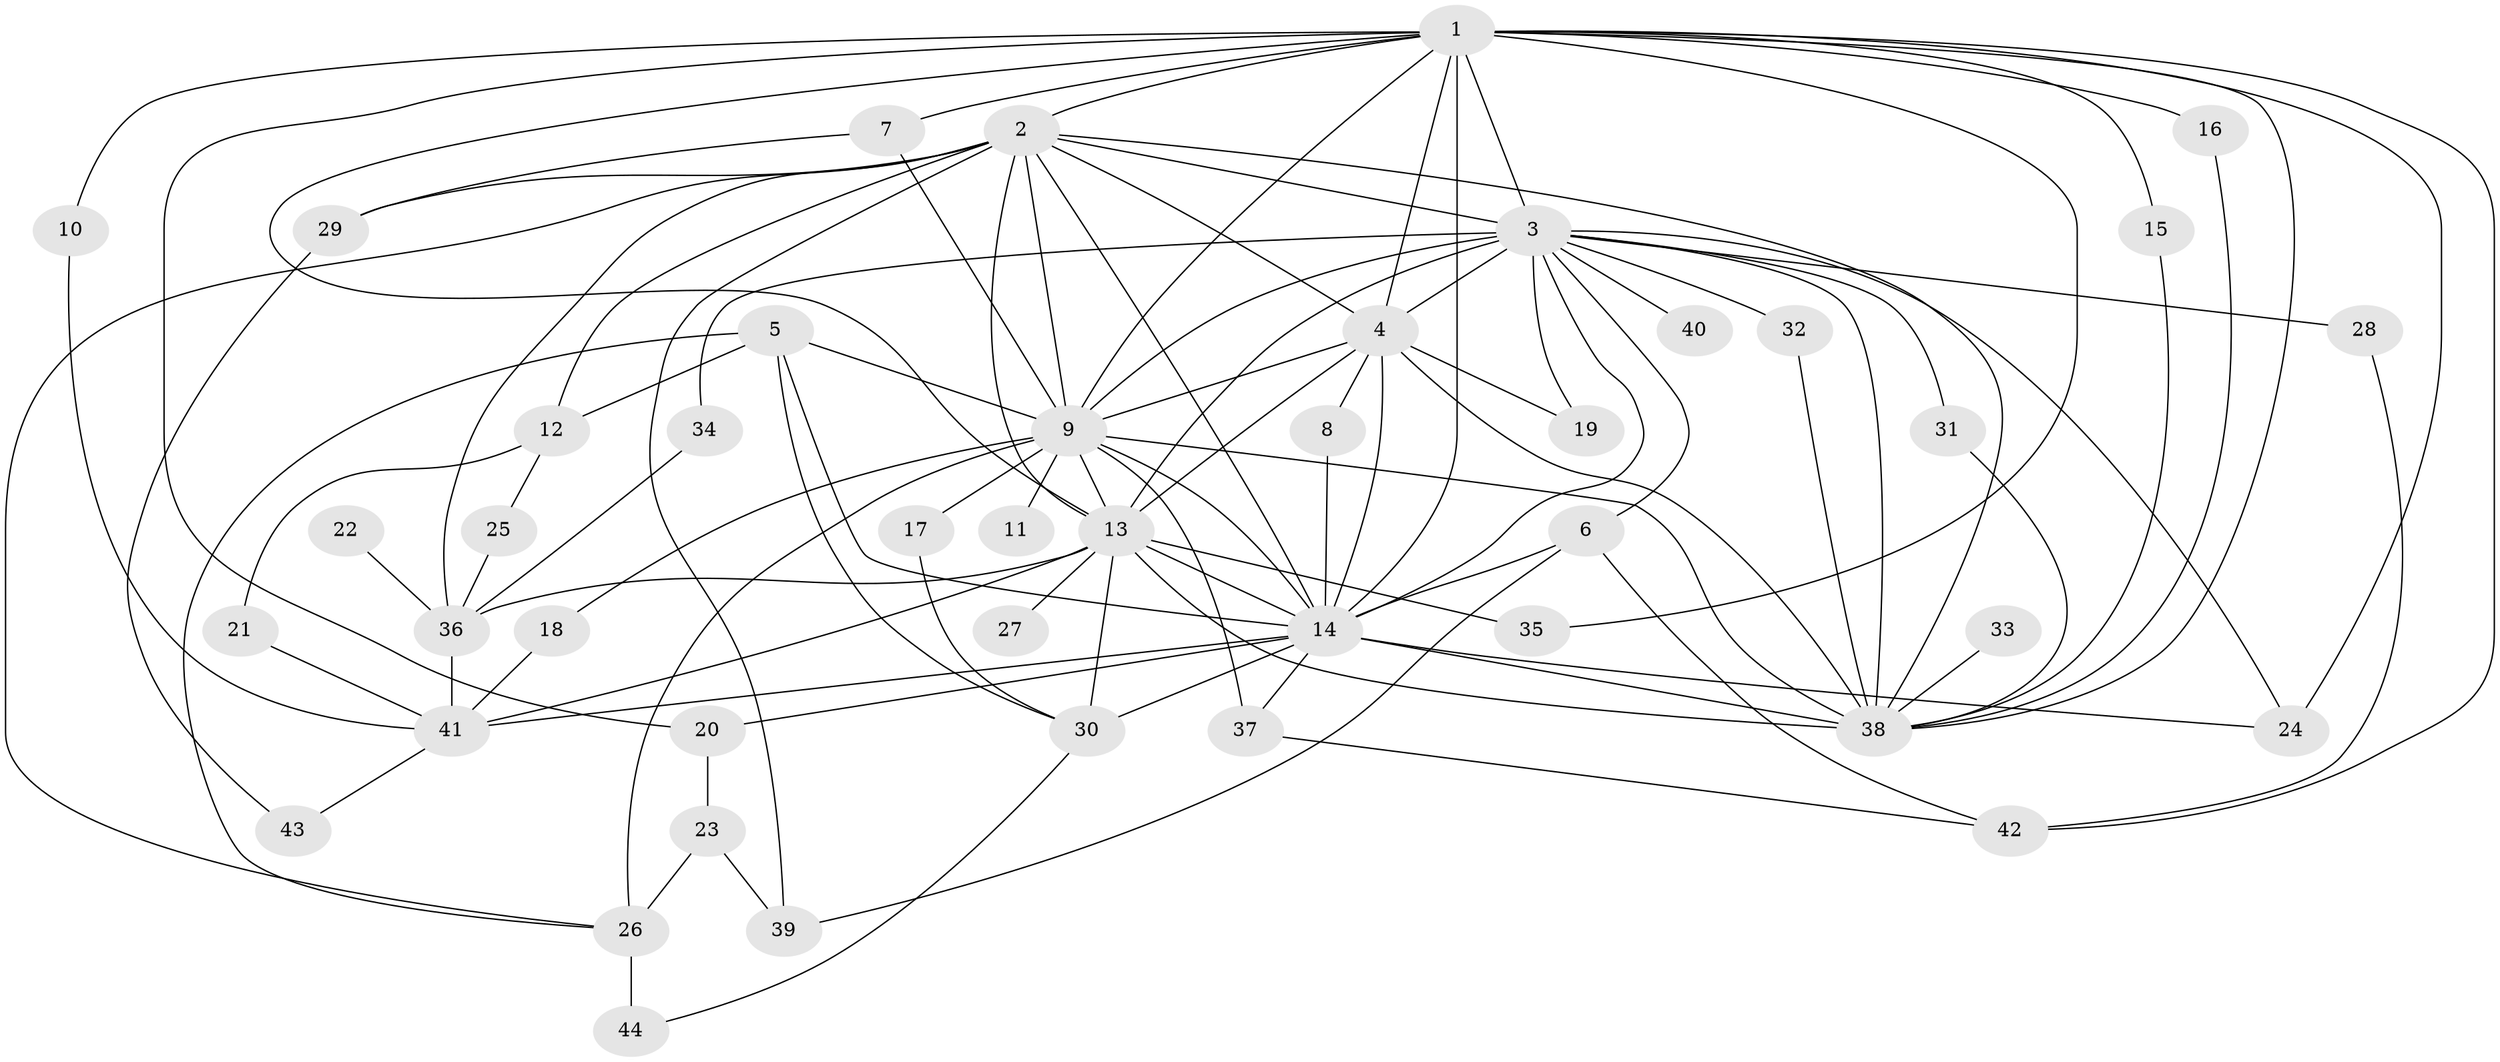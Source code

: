 // original degree distribution, {17: 0.03225806451612903, 19: 0.03225806451612903, 15: 0.016129032258064516, 13: 0.016129032258064516, 18: 0.016129032258064516, 14: 0.016129032258064516, 10: 0.016129032258064516, 12: 0.016129032258064516, 6: 0.016129032258064516, 5: 0.04838709677419355, 4: 0.04838709677419355, 3: 0.16129032258064516, 2: 0.532258064516129, 8: 0.016129032258064516, 7: 0.016129032258064516}
// Generated by graph-tools (version 1.1) at 2025/36/03/04/25 23:36:36]
// undirected, 44 vertices, 101 edges
graph export_dot {
  node [color=gray90,style=filled];
  1;
  2;
  3;
  4;
  5;
  6;
  7;
  8;
  9;
  10;
  11;
  12;
  13;
  14;
  15;
  16;
  17;
  18;
  19;
  20;
  21;
  22;
  23;
  24;
  25;
  26;
  27;
  28;
  29;
  30;
  31;
  32;
  33;
  34;
  35;
  36;
  37;
  38;
  39;
  40;
  41;
  42;
  43;
  44;
  1 -- 2 [weight=1.0];
  1 -- 3 [weight=2.0];
  1 -- 4 [weight=2.0];
  1 -- 7 [weight=1.0];
  1 -- 9 [weight=1.0];
  1 -- 10 [weight=1.0];
  1 -- 13 [weight=1.0];
  1 -- 14 [weight=1.0];
  1 -- 15 [weight=1.0];
  1 -- 16 [weight=1.0];
  1 -- 20 [weight=1.0];
  1 -- 24 [weight=1.0];
  1 -- 35 [weight=1.0];
  1 -- 38 [weight=1.0];
  1 -- 42 [weight=1.0];
  2 -- 3 [weight=2.0];
  2 -- 4 [weight=2.0];
  2 -- 9 [weight=1.0];
  2 -- 12 [weight=1.0];
  2 -- 13 [weight=2.0];
  2 -- 14 [weight=1.0];
  2 -- 26 [weight=1.0];
  2 -- 29 [weight=1.0];
  2 -- 36 [weight=1.0];
  2 -- 38 [weight=1.0];
  2 -- 39 [weight=1.0];
  3 -- 4 [weight=4.0];
  3 -- 6 [weight=1.0];
  3 -- 9 [weight=2.0];
  3 -- 13 [weight=2.0];
  3 -- 14 [weight=2.0];
  3 -- 19 [weight=1.0];
  3 -- 24 [weight=1.0];
  3 -- 28 [weight=1.0];
  3 -- 31 [weight=1.0];
  3 -- 32 [weight=1.0];
  3 -- 34 [weight=1.0];
  3 -- 38 [weight=2.0];
  3 -- 40 [weight=2.0];
  4 -- 8 [weight=1.0];
  4 -- 9 [weight=2.0];
  4 -- 13 [weight=2.0];
  4 -- 14 [weight=3.0];
  4 -- 19 [weight=1.0];
  4 -- 38 [weight=3.0];
  5 -- 9 [weight=1.0];
  5 -- 12 [weight=1.0];
  5 -- 14 [weight=1.0];
  5 -- 26 [weight=1.0];
  5 -- 30 [weight=1.0];
  6 -- 14 [weight=1.0];
  6 -- 39 [weight=1.0];
  6 -- 42 [weight=1.0];
  7 -- 9 [weight=1.0];
  7 -- 29 [weight=1.0];
  8 -- 14 [weight=1.0];
  9 -- 11 [weight=1.0];
  9 -- 13 [weight=2.0];
  9 -- 14 [weight=1.0];
  9 -- 17 [weight=1.0];
  9 -- 18 [weight=1.0];
  9 -- 26 [weight=1.0];
  9 -- 37 [weight=2.0];
  9 -- 38 [weight=1.0];
  10 -- 41 [weight=1.0];
  12 -- 21 [weight=1.0];
  12 -- 25 [weight=1.0];
  13 -- 14 [weight=1.0];
  13 -- 27 [weight=1.0];
  13 -- 30 [weight=1.0];
  13 -- 35 [weight=1.0];
  13 -- 36 [weight=1.0];
  13 -- 38 [weight=1.0];
  13 -- 41 [weight=1.0];
  14 -- 20 [weight=1.0];
  14 -- 24 [weight=1.0];
  14 -- 30 [weight=1.0];
  14 -- 37 [weight=1.0];
  14 -- 38 [weight=1.0];
  14 -- 41 [weight=1.0];
  15 -- 38 [weight=1.0];
  16 -- 38 [weight=1.0];
  17 -- 30 [weight=1.0];
  18 -- 41 [weight=1.0];
  20 -- 23 [weight=1.0];
  21 -- 41 [weight=1.0];
  22 -- 36 [weight=1.0];
  23 -- 26 [weight=1.0];
  23 -- 39 [weight=1.0];
  25 -- 36 [weight=1.0];
  26 -- 44 [weight=2.0];
  28 -- 42 [weight=1.0];
  29 -- 43 [weight=1.0];
  30 -- 44 [weight=1.0];
  31 -- 38 [weight=1.0];
  32 -- 38 [weight=1.0];
  33 -- 38 [weight=2.0];
  34 -- 36 [weight=1.0];
  36 -- 41 [weight=1.0];
  37 -- 42 [weight=1.0];
  41 -- 43 [weight=1.0];
}
